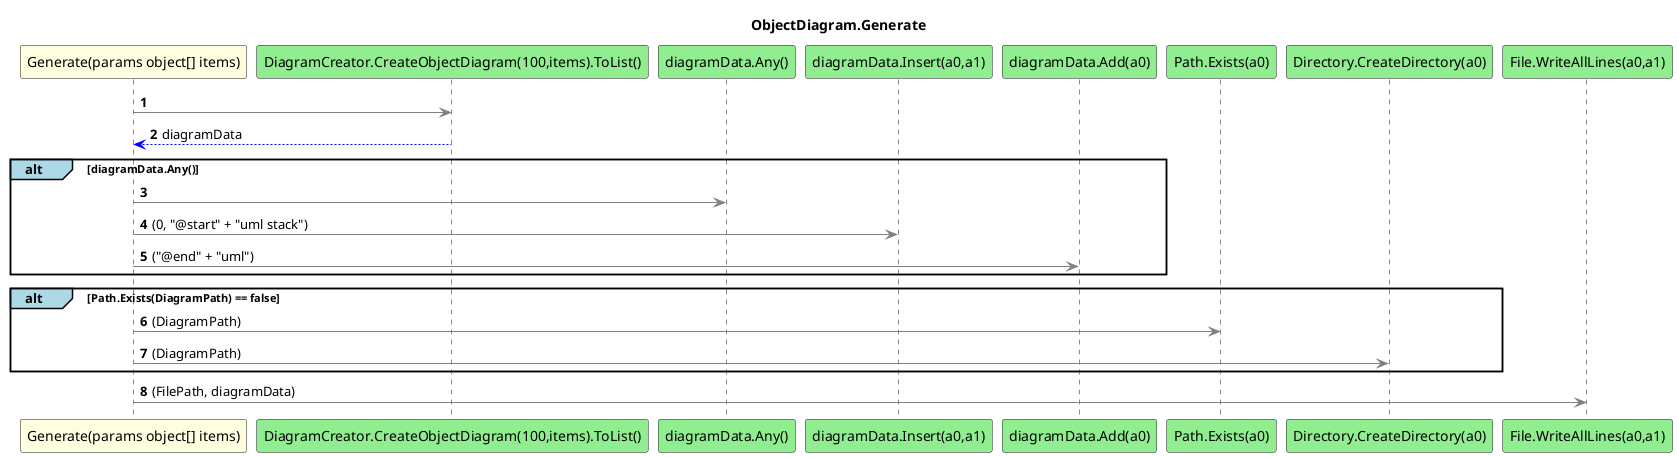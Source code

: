 @startuml ObjectDiagram.Generate
title ObjectDiagram.Generate
participant "Generate(params object[] items)" as Generate_p0 #LightYellow
participant "DiagramCreator.CreateObjectDiagram(100,items).ToList()" as DiagramCreator_CreateObjectDiagram_100_items_ToList #LightGreen
participant "diagramData.Any()" as diagramData_Any #LightGreen
participant "diagramData.Insert(a0,a1)" as diagramData_Insert_a0_a1 #LightGreen
participant "diagramData.Add(a0)" as diagramData_Add_a0 #LightGreen
participant "Path.Exists(a0)" as Path_Exists_a0 #LightGreen
participant "Directory.CreateDirectory(a0)" as Directory_CreateDirectory_a0 #LightGreen
participant "File.WriteAllLines(a0,a1)" as File_WriteAllLines_a0_a1 #LightGreen
autonumber
Generate_p0 -[#grey]> DiagramCreator_CreateObjectDiagram_100_items_ToList
DiagramCreator_CreateObjectDiagram_100_items_ToList -[#blue]-> Generate_p0 : diagramData
alt#LightBlue diagramData.Any()
    Generate_p0 -[#grey]> diagramData_Any
    Generate_p0 -[#grey]> diagramData_Insert_a0_a1 : (0, "@start" + "uml stack")
    Generate_p0 -[#grey]> diagramData_Add_a0 : ("@end" + "uml")
end
alt#LightBlue Path.Exists(DiagramPath) == false
    Generate_p0 -[#grey]> Path_Exists_a0 : (DiagramPath)
    Generate_p0 -[#grey]> Directory_CreateDirectory_a0 : (DiagramPath)
end
Generate_p0 -[#grey]> File_WriteAllLines_a0_a1 : (FilePath, diagramData)
@enduml
